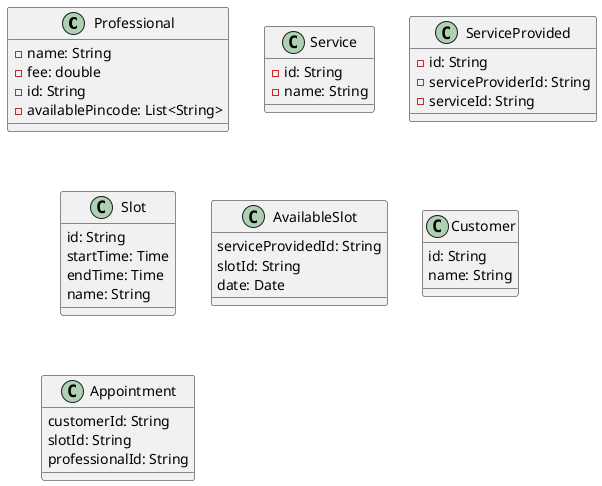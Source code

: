 @startuml
'https://plantuml.com/class-diagram

class Professional {
    - name: String
    - fee: double
    - id: String
    - availablePincode: List<String>
}



class Service {
    - id: String
    - name: String
}

class ServiceProvided {
    - id: String
    - serviceProviderId: String
    - serviceId: String

}

class Slot {
    id: String
    startTime: Time
    endTime: Time
    name: String
}

class AvailableSlot {
    serviceProvidedId: String
    slotId: String
    date: Date
}

class Customer {
    id: String
    name: String
}


class Appointment {
    customerId: String
    slotId: String
    professionalId: String
}

@enduml